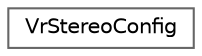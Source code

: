 digraph "Graphical Class Hierarchy"
{
 // LATEX_PDF_SIZE
  bgcolor="transparent";
  edge [fontname=Helvetica,fontsize=10,labelfontname=Helvetica,labelfontsize=10];
  node [fontname=Helvetica,fontsize=10,shape=box,height=0.2,width=0.4];
  rankdir="LR";
  Node0 [id="Node000000",label="VrStereoConfig",height=0.2,width=0.4,color="grey40", fillcolor="white", style="filled",URL="$struct_vr_stereo_config.html",tooltip=" "];
}
